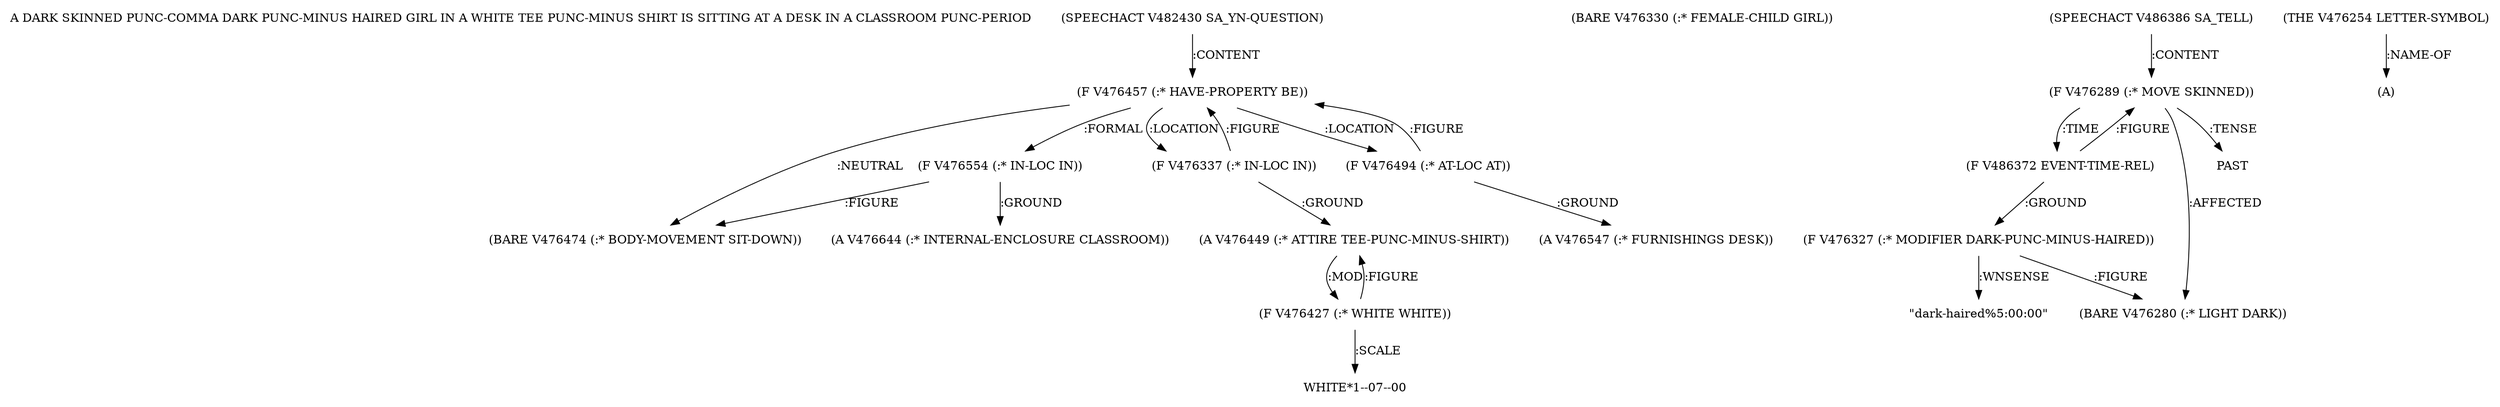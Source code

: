 digraph Terms {
  node [shape=none]
  "A DARK SKINNED PUNC-COMMA DARK PUNC-MINUS HAIRED GIRL IN A WHITE TEE PUNC-MINUS SHIRT IS SITTING AT A DESK IN A CLASSROOM PUNC-PERIOD"
  "V482430" [label="(SPEECHACT V482430 SA_YN-QUESTION)"]
  "V482430" -> "V476457" [label=":CONTENT"]
  "V476457" [label="(F V476457 (:* HAVE-PROPERTY BE))"]
  "V476457" -> "V476474" [label=":NEUTRAL"]
  "V476457" -> "V476554" [label=":FORMAL"]
  "V476457" -> "V476337" [label=":LOCATION"]
  "V476457" -> "V476494" [label=":LOCATION"]
  "V476337" [label="(F V476337 (:* IN-LOC IN))"]
  "V476337" -> "V476449" [label=":GROUND"]
  "V476337" -> "V476457" [label=":FIGURE"]
  "V476449" [label="(A V476449 (:* ATTIRE TEE-PUNC-MINUS-SHIRT))"]
  "V476449" -> "V476427" [label=":MOD"]
  "V476427" [label="(F V476427 (:* WHITE WHITE))"]
  "V476427" -> "V476449" [label=":FIGURE"]
  "V476427" -> "NT488400" [label=":SCALE"]
  "NT488400" [label="WHITE*1--07--00"]
  "V476474" [label="(BARE V476474 (:* BODY-MOVEMENT SIT-DOWN))"]
  "V476494" [label="(F V476494 (:* AT-LOC AT))"]
  "V476494" -> "V476547" [label=":GROUND"]
  "V476494" -> "V476457" [label=":FIGURE"]
  "V476547" [label="(A V476547 (:* FURNISHINGS DESK))"]
  "V476554" [label="(F V476554 (:* IN-LOC IN))"]
  "V476554" -> "V476644" [label=":GROUND"]
  "V476554" -> "V476474" [label=":FIGURE"]
  "V476644" [label="(A V476644 (:* INTERNAL-ENCLOSURE CLASSROOM))"]
  "V476330" [label="(BARE V476330 (:* FEMALE-CHILD GIRL))"]
  "V486386" [label="(SPEECHACT V486386 SA_TELL)"]
  "V486386" -> "V476289" [label=":CONTENT"]
  "V476289" [label="(F V476289 (:* MOVE SKINNED))"]
  "V476289" -> "V486372" [label=":TIME"]
  "V476289" -> "V476280" [label=":AFFECTED"]
  "V476289" -> "NT488401" [label=":TENSE"]
  "NT488401" [label="PAST"]
  "V486372" [label="(F V486372 EVENT-TIME-REL)"]
  "V486372" -> "V476289" [label=":FIGURE"]
  "V486372" -> "V476327" [label=":GROUND"]
  "V476280" [label="(BARE V476280 (:* LIGHT DARK))"]
  "V476327" [label="(F V476327 (:* MODIFIER DARK-PUNC-MINUS-HAIRED))"]
  "V476327" -> "V476280" [label=":FIGURE"]
  "V476327" -> "NT488402" [label=":WNSENSE"]
  "NT488402" [label="\"dark-haired%5:00:00\""]
  "V476254" [label="(THE V476254 LETTER-SYMBOL)"]
  "V476254" -> "NT488403" [label=":NAME-OF"]
  "NT488403" [label="(A)"]
}
